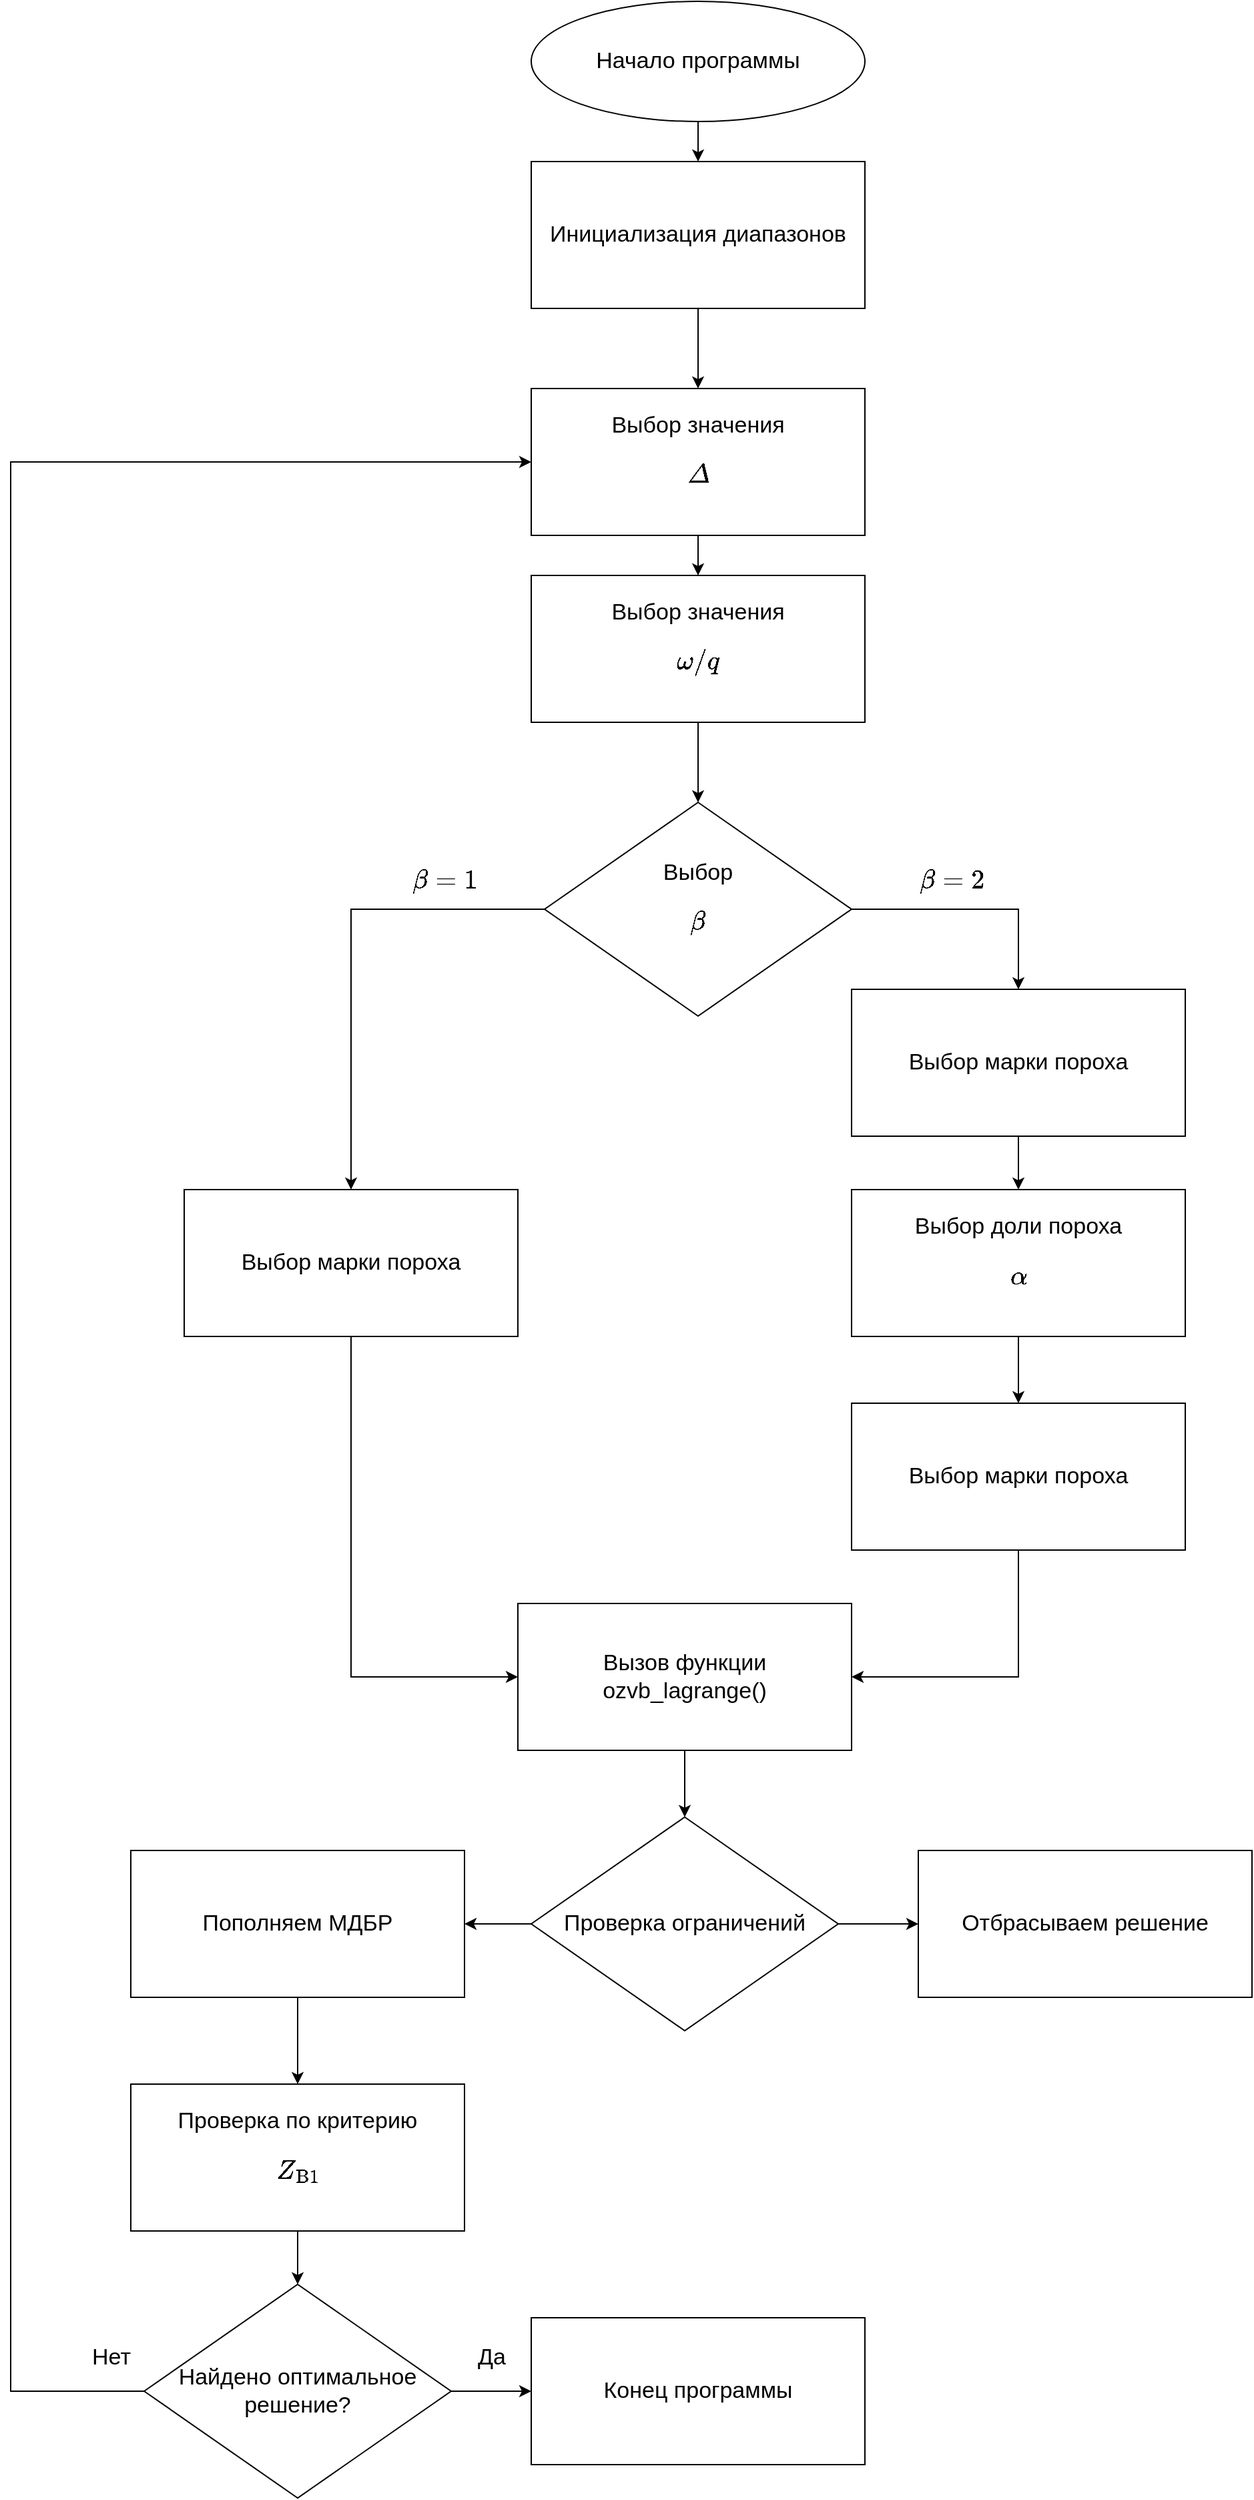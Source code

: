 <mxfile version="24.7.17">
  <diagram name="Страница — 1" id="DIkovaVnK0NaRk_xM8ro">
    <mxGraphModel dx="1050" dy="1456" grid="1" gridSize="10" guides="1" tooltips="1" connect="1" arrows="1" fold="1" page="1" pageScale="1" pageWidth="1169" pageHeight="827" math="1" shadow="0">
      <root>
        <mxCell id="0" />
        <mxCell id="1" parent="0" />
        <mxCell id="glZYP48AOB6Q7uo2lmlJ-17" style="edgeStyle=orthogonalEdgeStyle;rounded=0;orthogonalLoop=1;jettySize=auto;html=1;entryX=0.5;entryY=0;entryDx=0;entryDy=0;" edge="1" parent="1" source="glZYP48AOB6Q7uo2lmlJ-1" target="glZYP48AOB6Q7uo2lmlJ-2">
          <mxGeometry relative="1" as="geometry" />
        </mxCell>
        <mxCell id="glZYP48AOB6Q7uo2lmlJ-1" value="&lt;font style=&quot;font-size: 17px;&quot;&gt;Начало программы&lt;/font&gt;" style="ellipse;whiteSpace=wrap;html=1;" vertex="1" parent="1">
          <mxGeometry x="480" y="-350" width="250" height="90" as="geometry" />
        </mxCell>
        <mxCell id="glZYP48AOB6Q7uo2lmlJ-26" style="edgeStyle=orthogonalEdgeStyle;rounded=0;orthogonalLoop=1;jettySize=auto;html=1;exitX=0.5;exitY=1;exitDx=0;exitDy=0;" edge="1" parent="1" source="glZYP48AOB6Q7uo2lmlJ-2" target="glZYP48AOB6Q7uo2lmlJ-25">
          <mxGeometry relative="1" as="geometry" />
        </mxCell>
        <mxCell id="glZYP48AOB6Q7uo2lmlJ-2" value="&lt;font style=&quot;font-size: 17px;&quot;&gt;Инициализация диапазонов&lt;/font&gt;" style="rounded=0;whiteSpace=wrap;html=1;" vertex="1" parent="1">
          <mxGeometry x="480" y="-230" width="250" height="110" as="geometry" />
        </mxCell>
        <mxCell id="glZYP48AOB6Q7uo2lmlJ-34" style="edgeStyle=orthogonalEdgeStyle;rounded=0;orthogonalLoop=1;jettySize=auto;html=1;exitX=0;exitY=0.5;exitDx=0;exitDy=0;entryX=0.5;entryY=0;entryDx=0;entryDy=0;" edge="1" parent="1" source="glZYP48AOB6Q7uo2lmlJ-4" target="glZYP48AOB6Q7uo2lmlJ-33">
          <mxGeometry relative="1" as="geometry" />
        </mxCell>
        <mxCell id="glZYP48AOB6Q7uo2lmlJ-36" style="edgeStyle=orthogonalEdgeStyle;rounded=0;orthogonalLoop=1;jettySize=auto;html=1;exitX=1;exitY=0.5;exitDx=0;exitDy=0;entryX=0.5;entryY=0;entryDx=0;entryDy=0;" edge="1" parent="1" source="glZYP48AOB6Q7uo2lmlJ-4" target="glZYP48AOB6Q7uo2lmlJ-35">
          <mxGeometry relative="1" as="geometry" />
        </mxCell>
        <mxCell id="glZYP48AOB6Q7uo2lmlJ-4" value="&lt;font style=&quot;font-size: 17px;&quot;&gt;Выбор $$\beta$$&lt;/font&gt;" style="rhombus;whiteSpace=wrap;html=1;" vertex="1" parent="1">
          <mxGeometry x="490" y="250" width="230" height="160" as="geometry" />
        </mxCell>
        <mxCell id="glZYP48AOB6Q7uo2lmlJ-14" value="&lt;font style=&quot;font-size: 17px;&quot;&gt;$$\beta = 1$$&amp;nbsp;&lt;/font&gt;" style="text;html=1;align=center;verticalAlign=middle;resizable=0;points=[];autosize=1;strokeColor=none;fillColor=none;" vertex="1" parent="1">
          <mxGeometry x="350" y="304" width="130" height="30" as="geometry" />
        </mxCell>
        <mxCell id="glZYP48AOB6Q7uo2lmlJ-15" value="&lt;span style=&quot;font-size: 17px;&quot;&gt;$$\beta = 2$$&amp;nbsp;&lt;/span&gt;" style="text;html=1;align=center;verticalAlign=middle;resizable=0;points=[];autosize=1;strokeColor=none;fillColor=none;" vertex="1" parent="1">
          <mxGeometry x="730" y="304" width="130" height="30" as="geometry" />
        </mxCell>
        <mxCell id="glZYP48AOB6Q7uo2lmlJ-28" style="edgeStyle=orthogonalEdgeStyle;rounded=0;orthogonalLoop=1;jettySize=auto;html=1;exitX=0.5;exitY=1;exitDx=0;exitDy=0;entryX=0.5;entryY=0;entryDx=0;entryDy=0;" edge="1" parent="1" source="glZYP48AOB6Q7uo2lmlJ-25" target="glZYP48AOB6Q7uo2lmlJ-27">
          <mxGeometry relative="1" as="geometry" />
        </mxCell>
        <mxCell id="glZYP48AOB6Q7uo2lmlJ-25" value="&lt;font style=&quot;font-size: 17px;&quot;&gt;Выбор значения $$\varDelta$$&lt;/font&gt;" style="rounded=0;whiteSpace=wrap;html=1;" vertex="1" parent="1">
          <mxGeometry x="480" y="-60" width="250" height="110" as="geometry" />
        </mxCell>
        <mxCell id="glZYP48AOB6Q7uo2lmlJ-29" style="edgeStyle=orthogonalEdgeStyle;rounded=0;orthogonalLoop=1;jettySize=auto;html=1;exitX=0.5;exitY=1;exitDx=0;exitDy=0;entryX=0.5;entryY=0;entryDx=0;entryDy=0;" edge="1" parent="1" source="glZYP48AOB6Q7uo2lmlJ-27" target="glZYP48AOB6Q7uo2lmlJ-4">
          <mxGeometry relative="1" as="geometry" />
        </mxCell>
        <mxCell id="glZYP48AOB6Q7uo2lmlJ-27" value="&lt;font style=&quot;font-size: 17px;&quot;&gt;Выбор значения $$\omega / q$$&lt;/font&gt;" style="rounded=0;whiteSpace=wrap;html=1;" vertex="1" parent="1">
          <mxGeometry x="480" y="80" width="250" height="110" as="geometry" />
        </mxCell>
        <mxCell id="glZYP48AOB6Q7uo2lmlJ-40" style="edgeStyle=orthogonalEdgeStyle;rounded=0;orthogonalLoop=1;jettySize=auto;html=1;entryX=0;entryY=0.5;entryDx=0;entryDy=0;" edge="1" parent="1" source="glZYP48AOB6Q7uo2lmlJ-33" target="glZYP48AOB6Q7uo2lmlJ-39">
          <mxGeometry relative="1" as="geometry" />
        </mxCell>
        <mxCell id="glZYP48AOB6Q7uo2lmlJ-33" value="&lt;span style=&quot;font-size: 17px;&quot;&gt;Выбор марки пороха&lt;/span&gt;" style="rounded=0;whiteSpace=wrap;html=1;" vertex="1" parent="1">
          <mxGeometry x="220" y="540" width="250" height="110" as="geometry" />
        </mxCell>
        <mxCell id="glZYP48AOB6Q7uo2lmlJ-43" style="edgeStyle=orthogonalEdgeStyle;rounded=0;orthogonalLoop=1;jettySize=auto;html=1;exitX=0.5;exitY=1;exitDx=0;exitDy=0;entryX=0.5;entryY=0;entryDx=0;entryDy=0;" edge="1" parent="1" source="glZYP48AOB6Q7uo2lmlJ-35" target="glZYP48AOB6Q7uo2lmlJ-42">
          <mxGeometry relative="1" as="geometry" />
        </mxCell>
        <mxCell id="glZYP48AOB6Q7uo2lmlJ-35" value="&lt;span style=&quot;font-size: 17px;&quot;&gt;Выбор марки пороха&lt;/span&gt;" style="rounded=0;whiteSpace=wrap;html=1;" vertex="1" parent="1">
          <mxGeometry x="720" y="390" width="250" height="110" as="geometry" />
        </mxCell>
        <mxCell id="glZYP48AOB6Q7uo2lmlJ-41" style="edgeStyle=orthogonalEdgeStyle;rounded=0;orthogonalLoop=1;jettySize=auto;html=1;entryX=1;entryY=0.5;entryDx=0;entryDy=0;" edge="1" parent="1" source="glZYP48AOB6Q7uo2lmlJ-37" target="glZYP48AOB6Q7uo2lmlJ-39">
          <mxGeometry relative="1" as="geometry" />
        </mxCell>
        <mxCell id="glZYP48AOB6Q7uo2lmlJ-37" value="&lt;span style=&quot;font-size: 17px;&quot;&gt;Выбор марки пороха&lt;/span&gt;" style="rounded=0;whiteSpace=wrap;html=1;" vertex="1" parent="1">
          <mxGeometry x="720" y="700" width="250" height="110" as="geometry" />
        </mxCell>
        <mxCell id="glZYP48AOB6Q7uo2lmlJ-48" style="edgeStyle=orthogonalEdgeStyle;rounded=0;orthogonalLoop=1;jettySize=auto;html=1;entryX=0.5;entryY=0;entryDx=0;entryDy=0;" edge="1" parent="1" source="glZYP48AOB6Q7uo2lmlJ-39" target="glZYP48AOB6Q7uo2lmlJ-47">
          <mxGeometry relative="1" as="geometry" />
        </mxCell>
        <mxCell id="glZYP48AOB6Q7uo2lmlJ-39" value="&lt;span style=&quot;font-size: 17px;&quot;&gt;Вызов функции&lt;/span&gt;&lt;div&gt;&lt;span style=&quot;font-size: 17px;&quot;&gt;ozvb_lagrange()&lt;/span&gt;&lt;/div&gt;" style="rounded=0;whiteSpace=wrap;html=1;" vertex="1" parent="1">
          <mxGeometry x="470" y="850" width="250" height="110" as="geometry" />
        </mxCell>
        <mxCell id="glZYP48AOB6Q7uo2lmlJ-44" style="edgeStyle=orthogonalEdgeStyle;rounded=0;orthogonalLoop=1;jettySize=auto;html=1;exitX=0.5;exitY=1;exitDx=0;exitDy=0;entryX=0.5;entryY=0;entryDx=0;entryDy=0;" edge="1" parent="1" source="glZYP48AOB6Q7uo2lmlJ-42" target="glZYP48AOB6Q7uo2lmlJ-37">
          <mxGeometry relative="1" as="geometry" />
        </mxCell>
        <mxCell id="glZYP48AOB6Q7uo2lmlJ-42" value="&lt;span style=&quot;font-size: 17px;&quot;&gt;Выбор доли пороха $$\alpha$$&lt;/span&gt;" style="rounded=0;whiteSpace=wrap;html=1;" vertex="1" parent="1">
          <mxGeometry x="720" y="540" width="250" height="110" as="geometry" />
        </mxCell>
        <mxCell id="glZYP48AOB6Q7uo2lmlJ-52" style="edgeStyle=orthogonalEdgeStyle;rounded=0;orthogonalLoop=1;jettySize=auto;html=1;exitX=0;exitY=0.5;exitDx=0;exitDy=0;entryX=1;entryY=0.5;entryDx=0;entryDy=0;" edge="1" parent="1" source="glZYP48AOB6Q7uo2lmlJ-47" target="glZYP48AOB6Q7uo2lmlJ-51">
          <mxGeometry relative="1" as="geometry" />
        </mxCell>
        <mxCell id="glZYP48AOB6Q7uo2lmlJ-53" style="edgeStyle=orthogonalEdgeStyle;rounded=0;orthogonalLoop=1;jettySize=auto;html=1;exitX=1;exitY=0.5;exitDx=0;exitDy=0;entryX=0;entryY=0.5;entryDx=0;entryDy=0;" edge="1" parent="1" source="glZYP48AOB6Q7uo2lmlJ-47" target="glZYP48AOB6Q7uo2lmlJ-50">
          <mxGeometry relative="1" as="geometry" />
        </mxCell>
        <mxCell id="glZYP48AOB6Q7uo2lmlJ-47" value="&lt;font style=&quot;font-size: 17px;&quot;&gt;Проверка ограничений&lt;/font&gt;" style="rhombus;whiteSpace=wrap;html=1;" vertex="1" parent="1">
          <mxGeometry x="480" y="1010" width="230" height="160" as="geometry" />
        </mxCell>
        <mxCell id="glZYP48AOB6Q7uo2lmlJ-50" value="&lt;span style=&quot;font-size: 17px;&quot;&gt;Отбрасываем решение&lt;/span&gt;" style="rounded=0;whiteSpace=wrap;html=1;" vertex="1" parent="1">
          <mxGeometry x="770" y="1035" width="250" height="110" as="geometry" />
        </mxCell>
        <mxCell id="glZYP48AOB6Q7uo2lmlJ-55" style="edgeStyle=orthogonalEdgeStyle;rounded=0;orthogonalLoop=1;jettySize=auto;html=1;exitX=0.5;exitY=1;exitDx=0;exitDy=0;entryX=0.5;entryY=0;entryDx=0;entryDy=0;" edge="1" parent="1" source="glZYP48AOB6Q7uo2lmlJ-51" target="glZYP48AOB6Q7uo2lmlJ-54">
          <mxGeometry relative="1" as="geometry" />
        </mxCell>
        <mxCell id="glZYP48AOB6Q7uo2lmlJ-51" value="&lt;span style=&quot;font-size: 17px;&quot;&gt;Пополняем МДБР&lt;/span&gt;" style="rounded=0;whiteSpace=wrap;html=1;" vertex="1" parent="1">
          <mxGeometry x="180" y="1035" width="250" height="110" as="geometry" />
        </mxCell>
        <mxCell id="glZYP48AOB6Q7uo2lmlJ-61" style="edgeStyle=orthogonalEdgeStyle;rounded=0;orthogonalLoop=1;jettySize=auto;html=1;exitX=0.5;exitY=1;exitDx=0;exitDy=0;entryX=0.5;entryY=0;entryDx=0;entryDy=0;" edge="1" parent="1" source="glZYP48AOB6Q7uo2lmlJ-54" target="glZYP48AOB6Q7uo2lmlJ-60">
          <mxGeometry relative="1" as="geometry" />
        </mxCell>
        <mxCell id="glZYP48AOB6Q7uo2lmlJ-54" value="&lt;span style=&quot;font-size: 17px;&quot;&gt;Проверка по критерию $$Z_\text{B1}$$&lt;/span&gt;" style="rounded=0;whiteSpace=wrap;html=1;" vertex="1" parent="1">
          <mxGeometry x="180" y="1210" width="250" height="110" as="geometry" />
        </mxCell>
        <mxCell id="glZYP48AOB6Q7uo2lmlJ-69" style="edgeStyle=orthogonalEdgeStyle;rounded=0;orthogonalLoop=1;jettySize=auto;html=1;exitX=1;exitY=0.5;exitDx=0;exitDy=0;entryX=0;entryY=0.5;entryDx=0;entryDy=0;" edge="1" parent="1" source="glZYP48AOB6Q7uo2lmlJ-60" target="glZYP48AOB6Q7uo2lmlJ-68">
          <mxGeometry relative="1" as="geometry" />
        </mxCell>
        <mxCell id="glZYP48AOB6Q7uo2lmlJ-74" style="edgeStyle=orthogonalEdgeStyle;rounded=0;orthogonalLoop=1;jettySize=auto;html=1;exitX=0;exitY=0.5;exitDx=0;exitDy=0;entryX=0;entryY=0.5;entryDx=0;entryDy=0;" edge="1" parent="1" source="glZYP48AOB6Q7uo2lmlJ-60" target="glZYP48AOB6Q7uo2lmlJ-25">
          <mxGeometry relative="1" as="geometry">
            <mxPoint x="110" y="1440" as="sourcePoint" />
            <mxPoint x="400" y="-5" as="targetPoint" />
            <Array as="points">
              <mxPoint x="90" y="1440" />
              <mxPoint x="90" y="-5" />
            </Array>
          </mxGeometry>
        </mxCell>
        <mxCell id="glZYP48AOB6Q7uo2lmlJ-60" value="&lt;span style=&quot;font-size: 17px;&quot;&gt;Найдено оптимальное решение?&lt;/span&gt;" style="rhombus;whiteSpace=wrap;html=1;" vertex="1" parent="1">
          <mxGeometry x="190" y="1360" width="230" height="160" as="geometry" />
        </mxCell>
        <mxCell id="glZYP48AOB6Q7uo2lmlJ-68" value="&lt;span style=&quot;font-size: 17px;&quot;&gt;Конец программы&lt;/span&gt;" style="rounded=0;whiteSpace=wrap;html=1;" vertex="1" parent="1">
          <mxGeometry x="480" y="1385" width="250" height="110" as="geometry" />
        </mxCell>
        <mxCell id="glZYP48AOB6Q7uo2lmlJ-70" value="&lt;font style=&quot;font-size: 17px;&quot;&gt;Да&lt;/font&gt;" style="text;html=1;align=center;verticalAlign=middle;resizable=0;points=[];autosize=1;strokeColor=none;fillColor=none;" vertex="1" parent="1">
          <mxGeometry x="430" y="1400" width="40" height="30" as="geometry" />
        </mxCell>
        <mxCell id="glZYP48AOB6Q7uo2lmlJ-71" value="&lt;font style=&quot;font-size: 17px;&quot;&gt;Нет&lt;/font&gt;" style="text;html=1;align=center;verticalAlign=middle;resizable=0;points=[];autosize=1;strokeColor=none;fillColor=none;" vertex="1" parent="1">
          <mxGeometry x="140" y="1400" width="50" height="30" as="geometry" />
        </mxCell>
      </root>
    </mxGraphModel>
  </diagram>
</mxfile>
